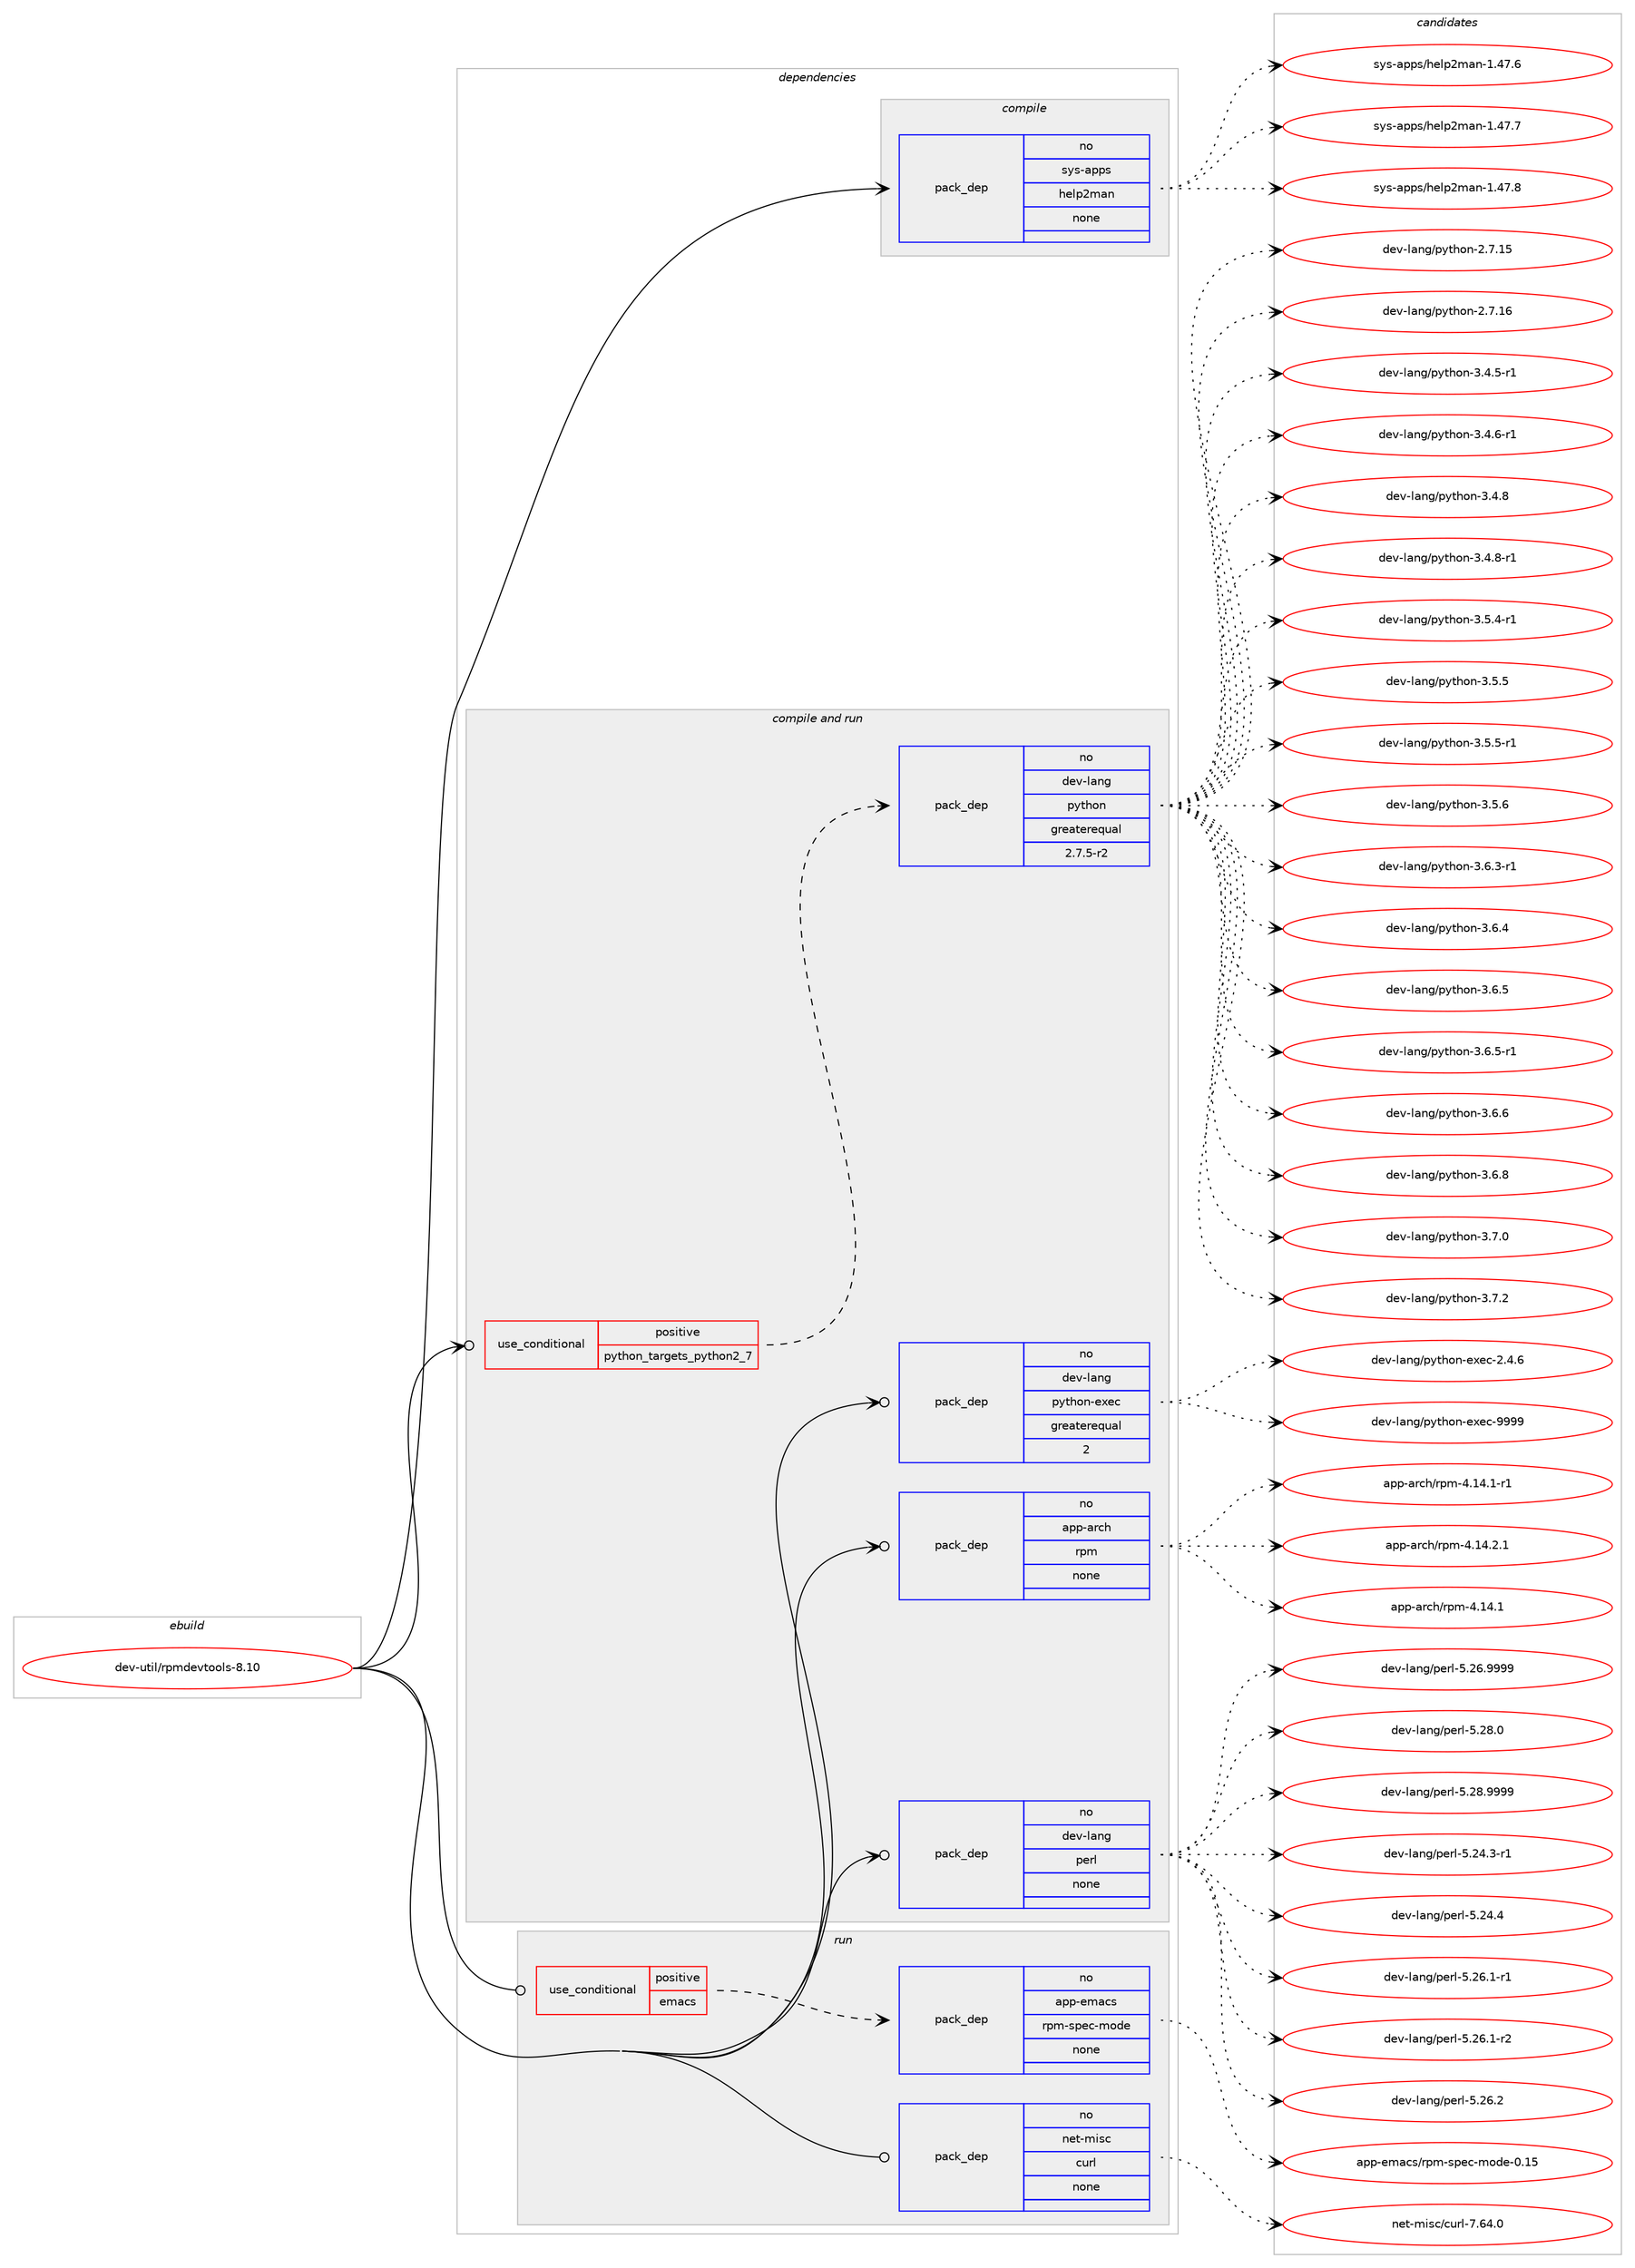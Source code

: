 digraph prolog {

# *************
# Graph options
# *************

newrank=true;
concentrate=true;
compound=true;
graph [rankdir=LR,fontname=Helvetica,fontsize=10,ranksep=1.5];#, ranksep=2.5, nodesep=0.2];
edge  [arrowhead=vee];
node  [fontname=Helvetica,fontsize=10];

# **********
# The ebuild
# **********

subgraph cluster_leftcol {
color=gray;
rank=same;
label=<<i>ebuild</i>>;
id [label="dev-util/rpmdevtools-8.10", color=red, width=4, href="../dev-util/rpmdevtools-8.10.svg"];
}

# ****************
# The dependencies
# ****************

subgraph cluster_midcol {
color=gray;
label=<<i>dependencies</i>>;
subgraph cluster_compile {
fillcolor="#eeeeee";
style=filled;
label=<<i>compile</i>>;
subgraph pack1100124 {
dependency1548847 [label=<<TABLE BORDER="0" CELLBORDER="1" CELLSPACING="0" CELLPADDING="4" WIDTH="220"><TR><TD ROWSPAN="6" CELLPADDING="30">pack_dep</TD></TR><TR><TD WIDTH="110">no</TD></TR><TR><TD>sys-apps</TD></TR><TR><TD>help2man</TD></TR><TR><TD>none</TD></TR><TR><TD></TD></TR></TABLE>>, shape=none, color=blue];
}
id:e -> dependency1548847:w [weight=20,style="solid",arrowhead="vee"];
}
subgraph cluster_compileandrun {
fillcolor="#eeeeee";
style=filled;
label=<<i>compile and run</i>>;
subgraph cond425016 {
dependency1548848 [label=<<TABLE BORDER="0" CELLBORDER="1" CELLSPACING="0" CELLPADDING="4"><TR><TD ROWSPAN="3" CELLPADDING="10">use_conditional</TD></TR><TR><TD>positive</TD></TR><TR><TD>python_targets_python2_7</TD></TR></TABLE>>, shape=none, color=red];
subgraph pack1100125 {
dependency1548849 [label=<<TABLE BORDER="0" CELLBORDER="1" CELLSPACING="0" CELLPADDING="4" WIDTH="220"><TR><TD ROWSPAN="6" CELLPADDING="30">pack_dep</TD></TR><TR><TD WIDTH="110">no</TD></TR><TR><TD>dev-lang</TD></TR><TR><TD>python</TD></TR><TR><TD>greaterequal</TD></TR><TR><TD>2.7.5-r2</TD></TR></TABLE>>, shape=none, color=blue];
}
dependency1548848:e -> dependency1548849:w [weight=20,style="dashed",arrowhead="vee"];
}
id:e -> dependency1548848:w [weight=20,style="solid",arrowhead="odotvee"];
subgraph pack1100126 {
dependency1548850 [label=<<TABLE BORDER="0" CELLBORDER="1" CELLSPACING="0" CELLPADDING="4" WIDTH="220"><TR><TD ROWSPAN="6" CELLPADDING="30">pack_dep</TD></TR><TR><TD WIDTH="110">no</TD></TR><TR><TD>app-arch</TD></TR><TR><TD>rpm</TD></TR><TR><TD>none</TD></TR><TR><TD></TD></TR></TABLE>>, shape=none, color=blue];
}
id:e -> dependency1548850:w [weight=20,style="solid",arrowhead="odotvee"];
subgraph pack1100127 {
dependency1548851 [label=<<TABLE BORDER="0" CELLBORDER="1" CELLSPACING="0" CELLPADDING="4" WIDTH="220"><TR><TD ROWSPAN="6" CELLPADDING="30">pack_dep</TD></TR><TR><TD WIDTH="110">no</TD></TR><TR><TD>dev-lang</TD></TR><TR><TD>perl</TD></TR><TR><TD>none</TD></TR><TR><TD></TD></TR></TABLE>>, shape=none, color=blue];
}
id:e -> dependency1548851:w [weight=20,style="solid",arrowhead="odotvee"];
subgraph pack1100128 {
dependency1548852 [label=<<TABLE BORDER="0" CELLBORDER="1" CELLSPACING="0" CELLPADDING="4" WIDTH="220"><TR><TD ROWSPAN="6" CELLPADDING="30">pack_dep</TD></TR><TR><TD WIDTH="110">no</TD></TR><TR><TD>dev-lang</TD></TR><TR><TD>python-exec</TD></TR><TR><TD>greaterequal</TD></TR><TR><TD>2</TD></TR></TABLE>>, shape=none, color=blue];
}
id:e -> dependency1548852:w [weight=20,style="solid",arrowhead="odotvee"];
}
subgraph cluster_run {
fillcolor="#eeeeee";
style=filled;
label=<<i>run</i>>;
subgraph cond425017 {
dependency1548853 [label=<<TABLE BORDER="0" CELLBORDER="1" CELLSPACING="0" CELLPADDING="4"><TR><TD ROWSPAN="3" CELLPADDING="10">use_conditional</TD></TR><TR><TD>positive</TD></TR><TR><TD>emacs</TD></TR></TABLE>>, shape=none, color=red];
subgraph pack1100129 {
dependency1548854 [label=<<TABLE BORDER="0" CELLBORDER="1" CELLSPACING="0" CELLPADDING="4" WIDTH="220"><TR><TD ROWSPAN="6" CELLPADDING="30">pack_dep</TD></TR><TR><TD WIDTH="110">no</TD></TR><TR><TD>app-emacs</TD></TR><TR><TD>rpm-spec-mode</TD></TR><TR><TD>none</TD></TR><TR><TD></TD></TR></TABLE>>, shape=none, color=blue];
}
dependency1548853:e -> dependency1548854:w [weight=20,style="dashed",arrowhead="vee"];
}
id:e -> dependency1548853:w [weight=20,style="solid",arrowhead="odot"];
subgraph pack1100130 {
dependency1548855 [label=<<TABLE BORDER="0" CELLBORDER="1" CELLSPACING="0" CELLPADDING="4" WIDTH="220"><TR><TD ROWSPAN="6" CELLPADDING="30">pack_dep</TD></TR><TR><TD WIDTH="110">no</TD></TR><TR><TD>net-misc</TD></TR><TR><TD>curl</TD></TR><TR><TD>none</TD></TR><TR><TD></TD></TR></TABLE>>, shape=none, color=blue];
}
id:e -> dependency1548855:w [weight=20,style="solid",arrowhead="odot"];
}
}

# **************
# The candidates
# **************

subgraph cluster_choices {
rank=same;
color=gray;
label=<<i>candidates</i>>;

subgraph choice1100124 {
color=black;
nodesep=1;
choice115121115459711211211547104101108112501099711045494652554654 [label="sys-apps/help2man-1.47.6", color=red, width=4,href="../sys-apps/help2man-1.47.6.svg"];
choice115121115459711211211547104101108112501099711045494652554655 [label="sys-apps/help2man-1.47.7", color=red, width=4,href="../sys-apps/help2man-1.47.7.svg"];
choice115121115459711211211547104101108112501099711045494652554656 [label="sys-apps/help2man-1.47.8", color=red, width=4,href="../sys-apps/help2man-1.47.8.svg"];
dependency1548847:e -> choice115121115459711211211547104101108112501099711045494652554654:w [style=dotted,weight="100"];
dependency1548847:e -> choice115121115459711211211547104101108112501099711045494652554655:w [style=dotted,weight="100"];
dependency1548847:e -> choice115121115459711211211547104101108112501099711045494652554656:w [style=dotted,weight="100"];
}
subgraph choice1100125 {
color=black;
nodesep=1;
choice10010111845108971101034711212111610411111045504655464953 [label="dev-lang/python-2.7.15", color=red, width=4,href="../dev-lang/python-2.7.15.svg"];
choice10010111845108971101034711212111610411111045504655464954 [label="dev-lang/python-2.7.16", color=red, width=4,href="../dev-lang/python-2.7.16.svg"];
choice1001011184510897110103471121211161041111104551465246534511449 [label="dev-lang/python-3.4.5-r1", color=red, width=4,href="../dev-lang/python-3.4.5-r1.svg"];
choice1001011184510897110103471121211161041111104551465246544511449 [label="dev-lang/python-3.4.6-r1", color=red, width=4,href="../dev-lang/python-3.4.6-r1.svg"];
choice100101118451089711010347112121116104111110455146524656 [label="dev-lang/python-3.4.8", color=red, width=4,href="../dev-lang/python-3.4.8.svg"];
choice1001011184510897110103471121211161041111104551465246564511449 [label="dev-lang/python-3.4.8-r1", color=red, width=4,href="../dev-lang/python-3.4.8-r1.svg"];
choice1001011184510897110103471121211161041111104551465346524511449 [label="dev-lang/python-3.5.4-r1", color=red, width=4,href="../dev-lang/python-3.5.4-r1.svg"];
choice100101118451089711010347112121116104111110455146534653 [label="dev-lang/python-3.5.5", color=red, width=4,href="../dev-lang/python-3.5.5.svg"];
choice1001011184510897110103471121211161041111104551465346534511449 [label="dev-lang/python-3.5.5-r1", color=red, width=4,href="../dev-lang/python-3.5.5-r1.svg"];
choice100101118451089711010347112121116104111110455146534654 [label="dev-lang/python-3.5.6", color=red, width=4,href="../dev-lang/python-3.5.6.svg"];
choice1001011184510897110103471121211161041111104551465446514511449 [label="dev-lang/python-3.6.3-r1", color=red, width=4,href="../dev-lang/python-3.6.3-r1.svg"];
choice100101118451089711010347112121116104111110455146544652 [label="dev-lang/python-3.6.4", color=red, width=4,href="../dev-lang/python-3.6.4.svg"];
choice100101118451089711010347112121116104111110455146544653 [label="dev-lang/python-3.6.5", color=red, width=4,href="../dev-lang/python-3.6.5.svg"];
choice1001011184510897110103471121211161041111104551465446534511449 [label="dev-lang/python-3.6.5-r1", color=red, width=4,href="../dev-lang/python-3.6.5-r1.svg"];
choice100101118451089711010347112121116104111110455146544654 [label="dev-lang/python-3.6.6", color=red, width=4,href="../dev-lang/python-3.6.6.svg"];
choice100101118451089711010347112121116104111110455146544656 [label="dev-lang/python-3.6.8", color=red, width=4,href="../dev-lang/python-3.6.8.svg"];
choice100101118451089711010347112121116104111110455146554648 [label="dev-lang/python-3.7.0", color=red, width=4,href="../dev-lang/python-3.7.0.svg"];
choice100101118451089711010347112121116104111110455146554650 [label="dev-lang/python-3.7.2", color=red, width=4,href="../dev-lang/python-3.7.2.svg"];
dependency1548849:e -> choice10010111845108971101034711212111610411111045504655464953:w [style=dotted,weight="100"];
dependency1548849:e -> choice10010111845108971101034711212111610411111045504655464954:w [style=dotted,weight="100"];
dependency1548849:e -> choice1001011184510897110103471121211161041111104551465246534511449:w [style=dotted,weight="100"];
dependency1548849:e -> choice1001011184510897110103471121211161041111104551465246544511449:w [style=dotted,weight="100"];
dependency1548849:e -> choice100101118451089711010347112121116104111110455146524656:w [style=dotted,weight="100"];
dependency1548849:e -> choice1001011184510897110103471121211161041111104551465246564511449:w [style=dotted,weight="100"];
dependency1548849:e -> choice1001011184510897110103471121211161041111104551465346524511449:w [style=dotted,weight="100"];
dependency1548849:e -> choice100101118451089711010347112121116104111110455146534653:w [style=dotted,weight="100"];
dependency1548849:e -> choice1001011184510897110103471121211161041111104551465346534511449:w [style=dotted,weight="100"];
dependency1548849:e -> choice100101118451089711010347112121116104111110455146534654:w [style=dotted,weight="100"];
dependency1548849:e -> choice1001011184510897110103471121211161041111104551465446514511449:w [style=dotted,weight="100"];
dependency1548849:e -> choice100101118451089711010347112121116104111110455146544652:w [style=dotted,weight="100"];
dependency1548849:e -> choice100101118451089711010347112121116104111110455146544653:w [style=dotted,weight="100"];
dependency1548849:e -> choice1001011184510897110103471121211161041111104551465446534511449:w [style=dotted,weight="100"];
dependency1548849:e -> choice100101118451089711010347112121116104111110455146544654:w [style=dotted,weight="100"];
dependency1548849:e -> choice100101118451089711010347112121116104111110455146544656:w [style=dotted,weight="100"];
dependency1548849:e -> choice100101118451089711010347112121116104111110455146554648:w [style=dotted,weight="100"];
dependency1548849:e -> choice100101118451089711010347112121116104111110455146554650:w [style=dotted,weight="100"];
}
subgraph choice1100126 {
color=black;
nodesep=1;
choice971121124597114991044711411210945524649524649 [label="app-arch/rpm-4.14.1", color=red, width=4,href="../app-arch/rpm-4.14.1.svg"];
choice9711211245971149910447114112109455246495246494511449 [label="app-arch/rpm-4.14.1-r1", color=red, width=4,href="../app-arch/rpm-4.14.1-r1.svg"];
choice9711211245971149910447114112109455246495246504649 [label="app-arch/rpm-4.14.2.1", color=red, width=4,href="../app-arch/rpm-4.14.2.1.svg"];
dependency1548850:e -> choice971121124597114991044711411210945524649524649:w [style=dotted,weight="100"];
dependency1548850:e -> choice9711211245971149910447114112109455246495246494511449:w [style=dotted,weight="100"];
dependency1548850:e -> choice9711211245971149910447114112109455246495246504649:w [style=dotted,weight="100"];
}
subgraph choice1100127 {
color=black;
nodesep=1;
choice100101118451089711010347112101114108455346505246514511449 [label="dev-lang/perl-5.24.3-r1", color=red, width=4,href="../dev-lang/perl-5.24.3-r1.svg"];
choice10010111845108971101034711210111410845534650524652 [label="dev-lang/perl-5.24.4", color=red, width=4,href="../dev-lang/perl-5.24.4.svg"];
choice100101118451089711010347112101114108455346505446494511449 [label="dev-lang/perl-5.26.1-r1", color=red, width=4,href="../dev-lang/perl-5.26.1-r1.svg"];
choice100101118451089711010347112101114108455346505446494511450 [label="dev-lang/perl-5.26.1-r2", color=red, width=4,href="../dev-lang/perl-5.26.1-r2.svg"];
choice10010111845108971101034711210111410845534650544650 [label="dev-lang/perl-5.26.2", color=red, width=4,href="../dev-lang/perl-5.26.2.svg"];
choice10010111845108971101034711210111410845534650544657575757 [label="dev-lang/perl-5.26.9999", color=red, width=4,href="../dev-lang/perl-5.26.9999.svg"];
choice10010111845108971101034711210111410845534650564648 [label="dev-lang/perl-5.28.0", color=red, width=4,href="../dev-lang/perl-5.28.0.svg"];
choice10010111845108971101034711210111410845534650564657575757 [label="dev-lang/perl-5.28.9999", color=red, width=4,href="../dev-lang/perl-5.28.9999.svg"];
dependency1548851:e -> choice100101118451089711010347112101114108455346505246514511449:w [style=dotted,weight="100"];
dependency1548851:e -> choice10010111845108971101034711210111410845534650524652:w [style=dotted,weight="100"];
dependency1548851:e -> choice100101118451089711010347112101114108455346505446494511449:w [style=dotted,weight="100"];
dependency1548851:e -> choice100101118451089711010347112101114108455346505446494511450:w [style=dotted,weight="100"];
dependency1548851:e -> choice10010111845108971101034711210111410845534650544650:w [style=dotted,weight="100"];
dependency1548851:e -> choice10010111845108971101034711210111410845534650544657575757:w [style=dotted,weight="100"];
dependency1548851:e -> choice10010111845108971101034711210111410845534650564648:w [style=dotted,weight="100"];
dependency1548851:e -> choice10010111845108971101034711210111410845534650564657575757:w [style=dotted,weight="100"];
}
subgraph choice1100128 {
color=black;
nodesep=1;
choice1001011184510897110103471121211161041111104510112010199455046524654 [label="dev-lang/python-exec-2.4.6", color=red, width=4,href="../dev-lang/python-exec-2.4.6.svg"];
choice10010111845108971101034711212111610411111045101120101994557575757 [label="dev-lang/python-exec-9999", color=red, width=4,href="../dev-lang/python-exec-9999.svg"];
dependency1548852:e -> choice1001011184510897110103471121211161041111104510112010199455046524654:w [style=dotted,weight="100"];
dependency1548852:e -> choice10010111845108971101034711212111610411111045101120101994557575757:w [style=dotted,weight="100"];
}
subgraph choice1100129 {
color=black;
nodesep=1;
choice97112112451011099799115471141121094511511210199451091111001014548464953 [label="app-emacs/rpm-spec-mode-0.15", color=red, width=4,href="../app-emacs/rpm-spec-mode-0.15.svg"];
dependency1548854:e -> choice97112112451011099799115471141121094511511210199451091111001014548464953:w [style=dotted,weight="100"];
}
subgraph choice1100130 {
color=black;
nodesep=1;
choice1101011164510910511599479911711410845554654524648 [label="net-misc/curl-7.64.0", color=red, width=4,href="../net-misc/curl-7.64.0.svg"];
dependency1548855:e -> choice1101011164510910511599479911711410845554654524648:w [style=dotted,weight="100"];
}
}

}
